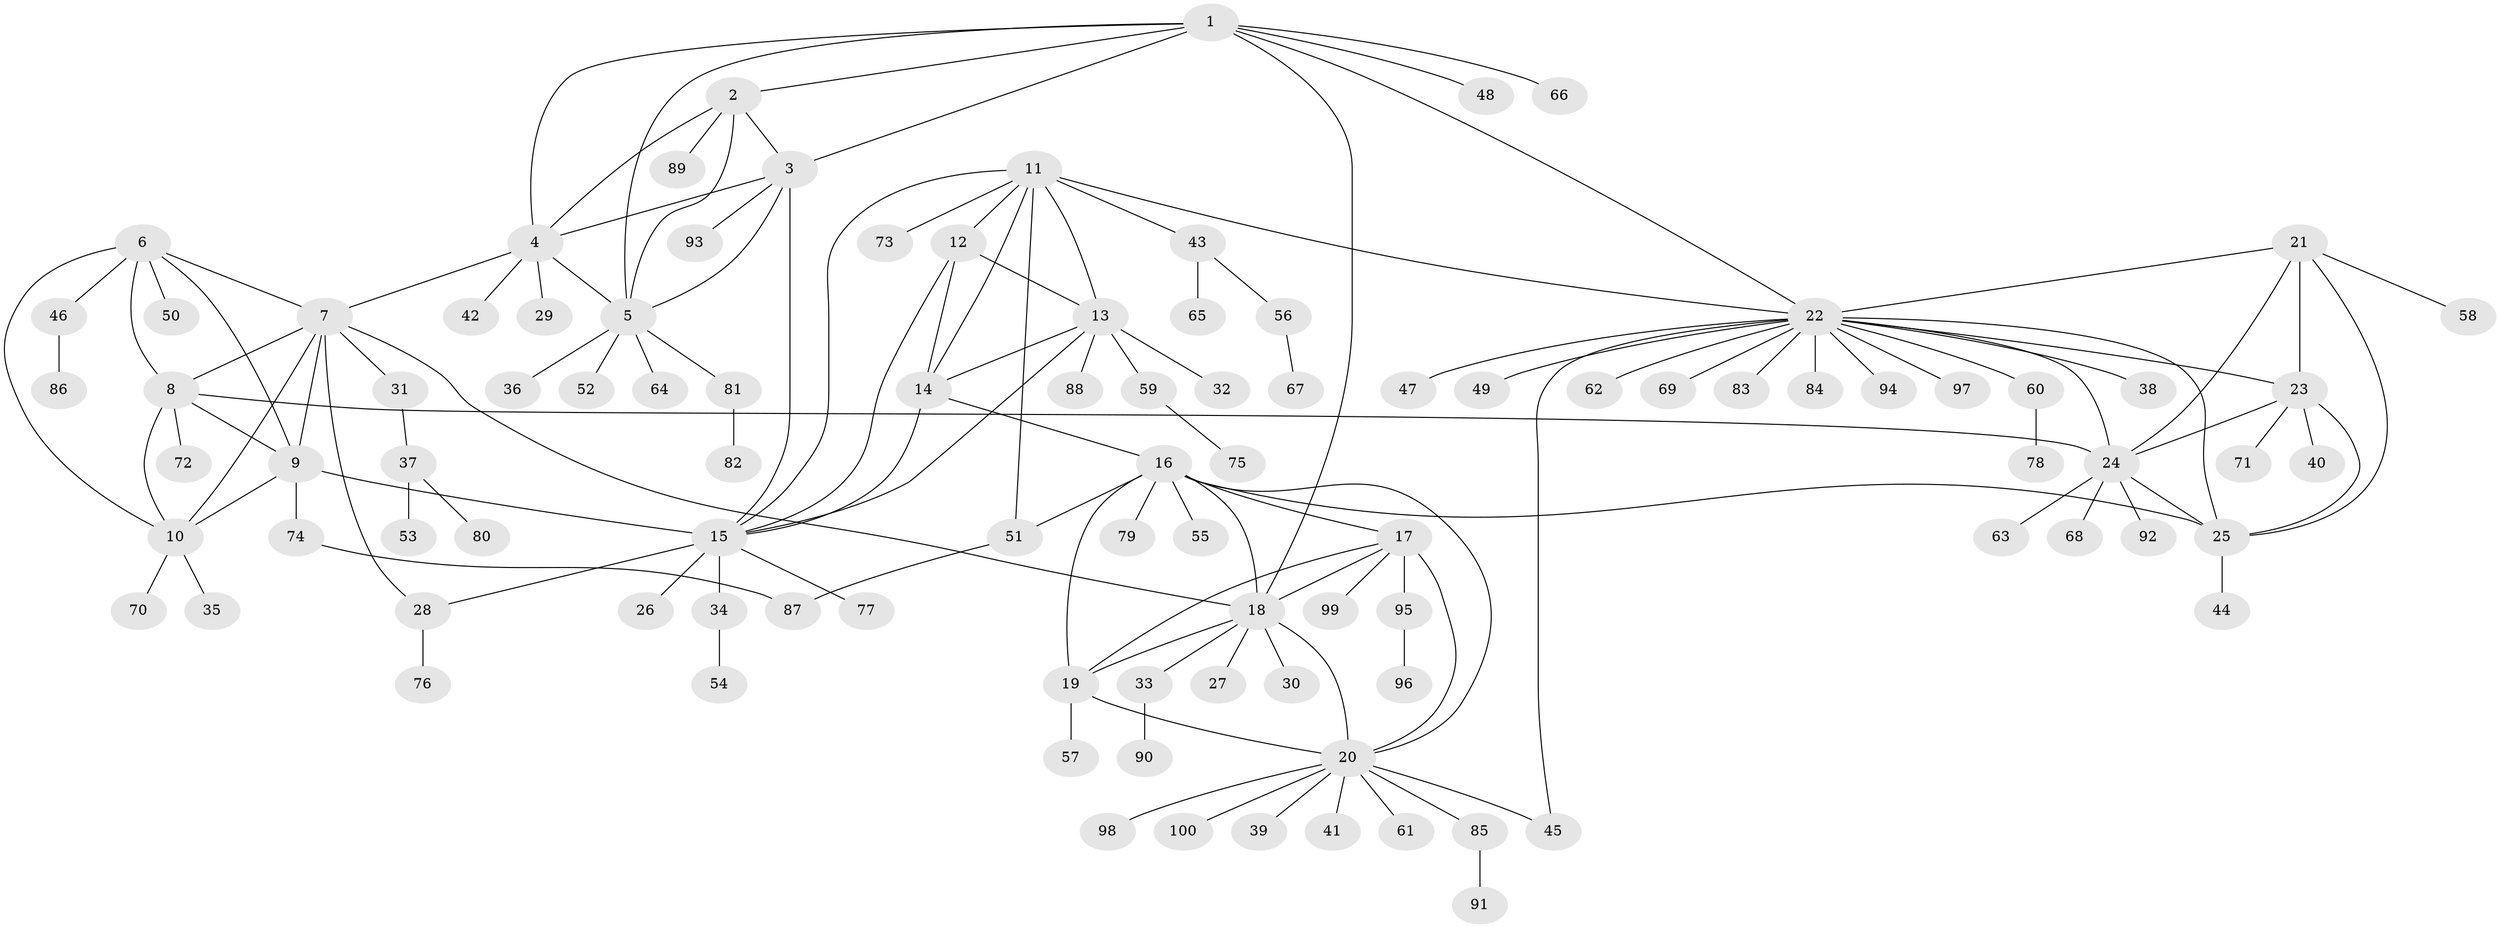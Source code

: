 // Generated by graph-tools (version 1.1) at 2025/02/03/09/25 03:02:39]
// undirected, 100 vertices, 139 edges
graph export_dot {
graph [start="1"]
  node [color=gray90,style=filled];
  1;
  2;
  3;
  4;
  5;
  6;
  7;
  8;
  9;
  10;
  11;
  12;
  13;
  14;
  15;
  16;
  17;
  18;
  19;
  20;
  21;
  22;
  23;
  24;
  25;
  26;
  27;
  28;
  29;
  30;
  31;
  32;
  33;
  34;
  35;
  36;
  37;
  38;
  39;
  40;
  41;
  42;
  43;
  44;
  45;
  46;
  47;
  48;
  49;
  50;
  51;
  52;
  53;
  54;
  55;
  56;
  57;
  58;
  59;
  60;
  61;
  62;
  63;
  64;
  65;
  66;
  67;
  68;
  69;
  70;
  71;
  72;
  73;
  74;
  75;
  76;
  77;
  78;
  79;
  80;
  81;
  82;
  83;
  84;
  85;
  86;
  87;
  88;
  89;
  90;
  91;
  92;
  93;
  94;
  95;
  96;
  97;
  98;
  99;
  100;
  1 -- 2;
  1 -- 3;
  1 -- 4;
  1 -- 5;
  1 -- 18;
  1 -- 22;
  1 -- 48;
  1 -- 66;
  2 -- 3;
  2 -- 4;
  2 -- 5;
  2 -- 89;
  3 -- 4;
  3 -- 5;
  3 -- 15;
  3 -- 93;
  4 -- 5;
  4 -- 7;
  4 -- 29;
  4 -- 42;
  5 -- 36;
  5 -- 52;
  5 -- 64;
  5 -- 81;
  6 -- 7;
  6 -- 8;
  6 -- 9;
  6 -- 10;
  6 -- 46;
  6 -- 50;
  7 -- 8;
  7 -- 9;
  7 -- 10;
  7 -- 18;
  7 -- 28;
  7 -- 31;
  8 -- 9;
  8 -- 10;
  8 -- 24;
  8 -- 72;
  9 -- 10;
  9 -- 15;
  9 -- 74;
  10 -- 35;
  10 -- 70;
  11 -- 12;
  11 -- 13;
  11 -- 14;
  11 -- 15;
  11 -- 22;
  11 -- 43;
  11 -- 51;
  11 -- 73;
  12 -- 13;
  12 -- 14;
  12 -- 15;
  13 -- 14;
  13 -- 15;
  13 -- 32;
  13 -- 59;
  13 -- 88;
  14 -- 15;
  14 -- 16;
  15 -- 26;
  15 -- 28;
  15 -- 34;
  15 -- 77;
  16 -- 17;
  16 -- 18;
  16 -- 19;
  16 -- 20;
  16 -- 25;
  16 -- 51;
  16 -- 55;
  16 -- 79;
  17 -- 18;
  17 -- 19;
  17 -- 20;
  17 -- 95;
  17 -- 99;
  18 -- 19;
  18 -- 20;
  18 -- 27;
  18 -- 30;
  18 -- 33;
  19 -- 20;
  19 -- 57;
  20 -- 39;
  20 -- 41;
  20 -- 45;
  20 -- 61;
  20 -- 85;
  20 -- 98;
  20 -- 100;
  21 -- 22;
  21 -- 23;
  21 -- 24;
  21 -- 25;
  21 -- 58;
  22 -- 23;
  22 -- 24;
  22 -- 25;
  22 -- 38;
  22 -- 45;
  22 -- 47;
  22 -- 49;
  22 -- 60;
  22 -- 62;
  22 -- 69;
  22 -- 83;
  22 -- 84;
  22 -- 94;
  22 -- 97;
  23 -- 24;
  23 -- 25;
  23 -- 40;
  23 -- 71;
  24 -- 25;
  24 -- 63;
  24 -- 68;
  24 -- 92;
  25 -- 44;
  28 -- 76;
  31 -- 37;
  33 -- 90;
  34 -- 54;
  37 -- 53;
  37 -- 80;
  43 -- 56;
  43 -- 65;
  46 -- 86;
  51 -- 87;
  56 -- 67;
  59 -- 75;
  60 -- 78;
  74 -- 87;
  81 -- 82;
  85 -- 91;
  95 -- 96;
}
